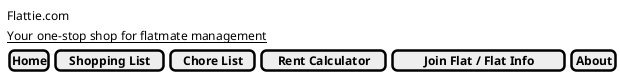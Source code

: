 @startsalt SignedInFlatmate
{
    {Flattie.com}
    {<u>Your one-stop shop for flatmate management}
    {
        [<b>Home] | [<b>Shopping List] | [<b>Chore List] | [<b>Rent Calculator] | [<b>Join Flat / Flat Info] |[<b>About]
    }
}
@endsalt
